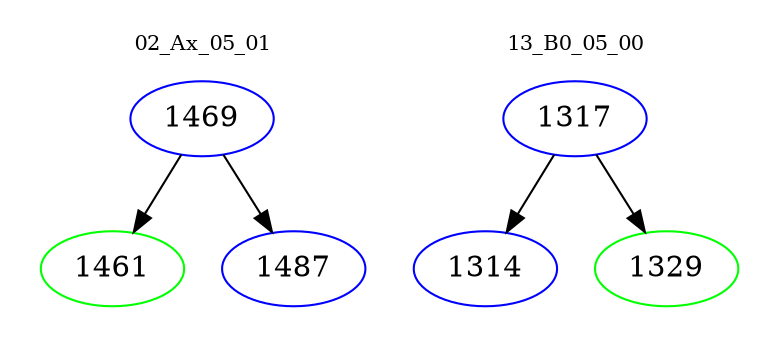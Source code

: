 digraph{
subgraph cluster_0 {
color = white
label = "02_Ax_05_01";
fontsize=10;
T0_1469 [label="1469", color="blue"]
T0_1469 -> T0_1461 [color="black"]
T0_1461 [label="1461", color="green"]
T0_1469 -> T0_1487 [color="black"]
T0_1487 [label="1487", color="blue"]
}
subgraph cluster_1 {
color = white
label = "13_B0_05_00";
fontsize=10;
T1_1317 [label="1317", color="blue"]
T1_1317 -> T1_1314 [color="black"]
T1_1314 [label="1314", color="blue"]
T1_1317 -> T1_1329 [color="black"]
T1_1329 [label="1329", color="green"]
}
}
